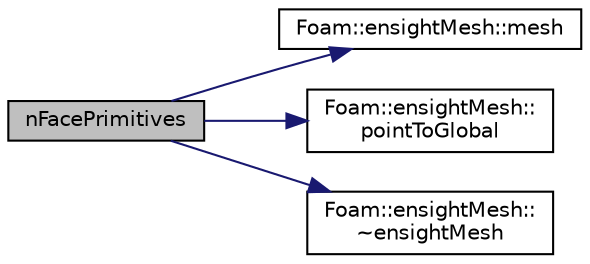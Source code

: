 digraph "nFacePrimitives"
{
  bgcolor="transparent";
  edge [fontname="Helvetica",fontsize="10",labelfontname="Helvetica",labelfontsize="10"];
  node [fontname="Helvetica",fontsize="10",shape=record];
  rankdir="LR";
  Node1 [label="nFacePrimitives",height=0.2,width=0.4,color="black", fillcolor="grey75", style="filled", fontcolor="black"];
  Node1 -> Node2 [color="midnightblue",fontsize="10",style="solid",fontname="Helvetica"];
  Node2 [label="Foam::ensightMesh::mesh",height=0.2,width=0.4,color="black",URL="$a00655.html#a9687e6999ad5ae21072ec74623f049ff"];
  Node1 -> Node3 [color="midnightblue",fontsize="10",style="solid",fontname="Helvetica"];
  Node3 [label="Foam::ensightMesh::\lpointToGlobal",height=0.2,width=0.4,color="black",URL="$a00655.html#a280244c38d62b85116ccc111fe10ec3d",tooltip="From mesh point to global merged point. "];
  Node1 -> Node4 [color="midnightblue",fontsize="10",style="solid",fontname="Helvetica"];
  Node4 [label="Foam::ensightMesh::\l~ensightMesh",height=0.2,width=0.4,color="black",URL="$a00655.html#a898911e00d74d326d670dea826369f1f",tooltip="Destructor. "];
}
